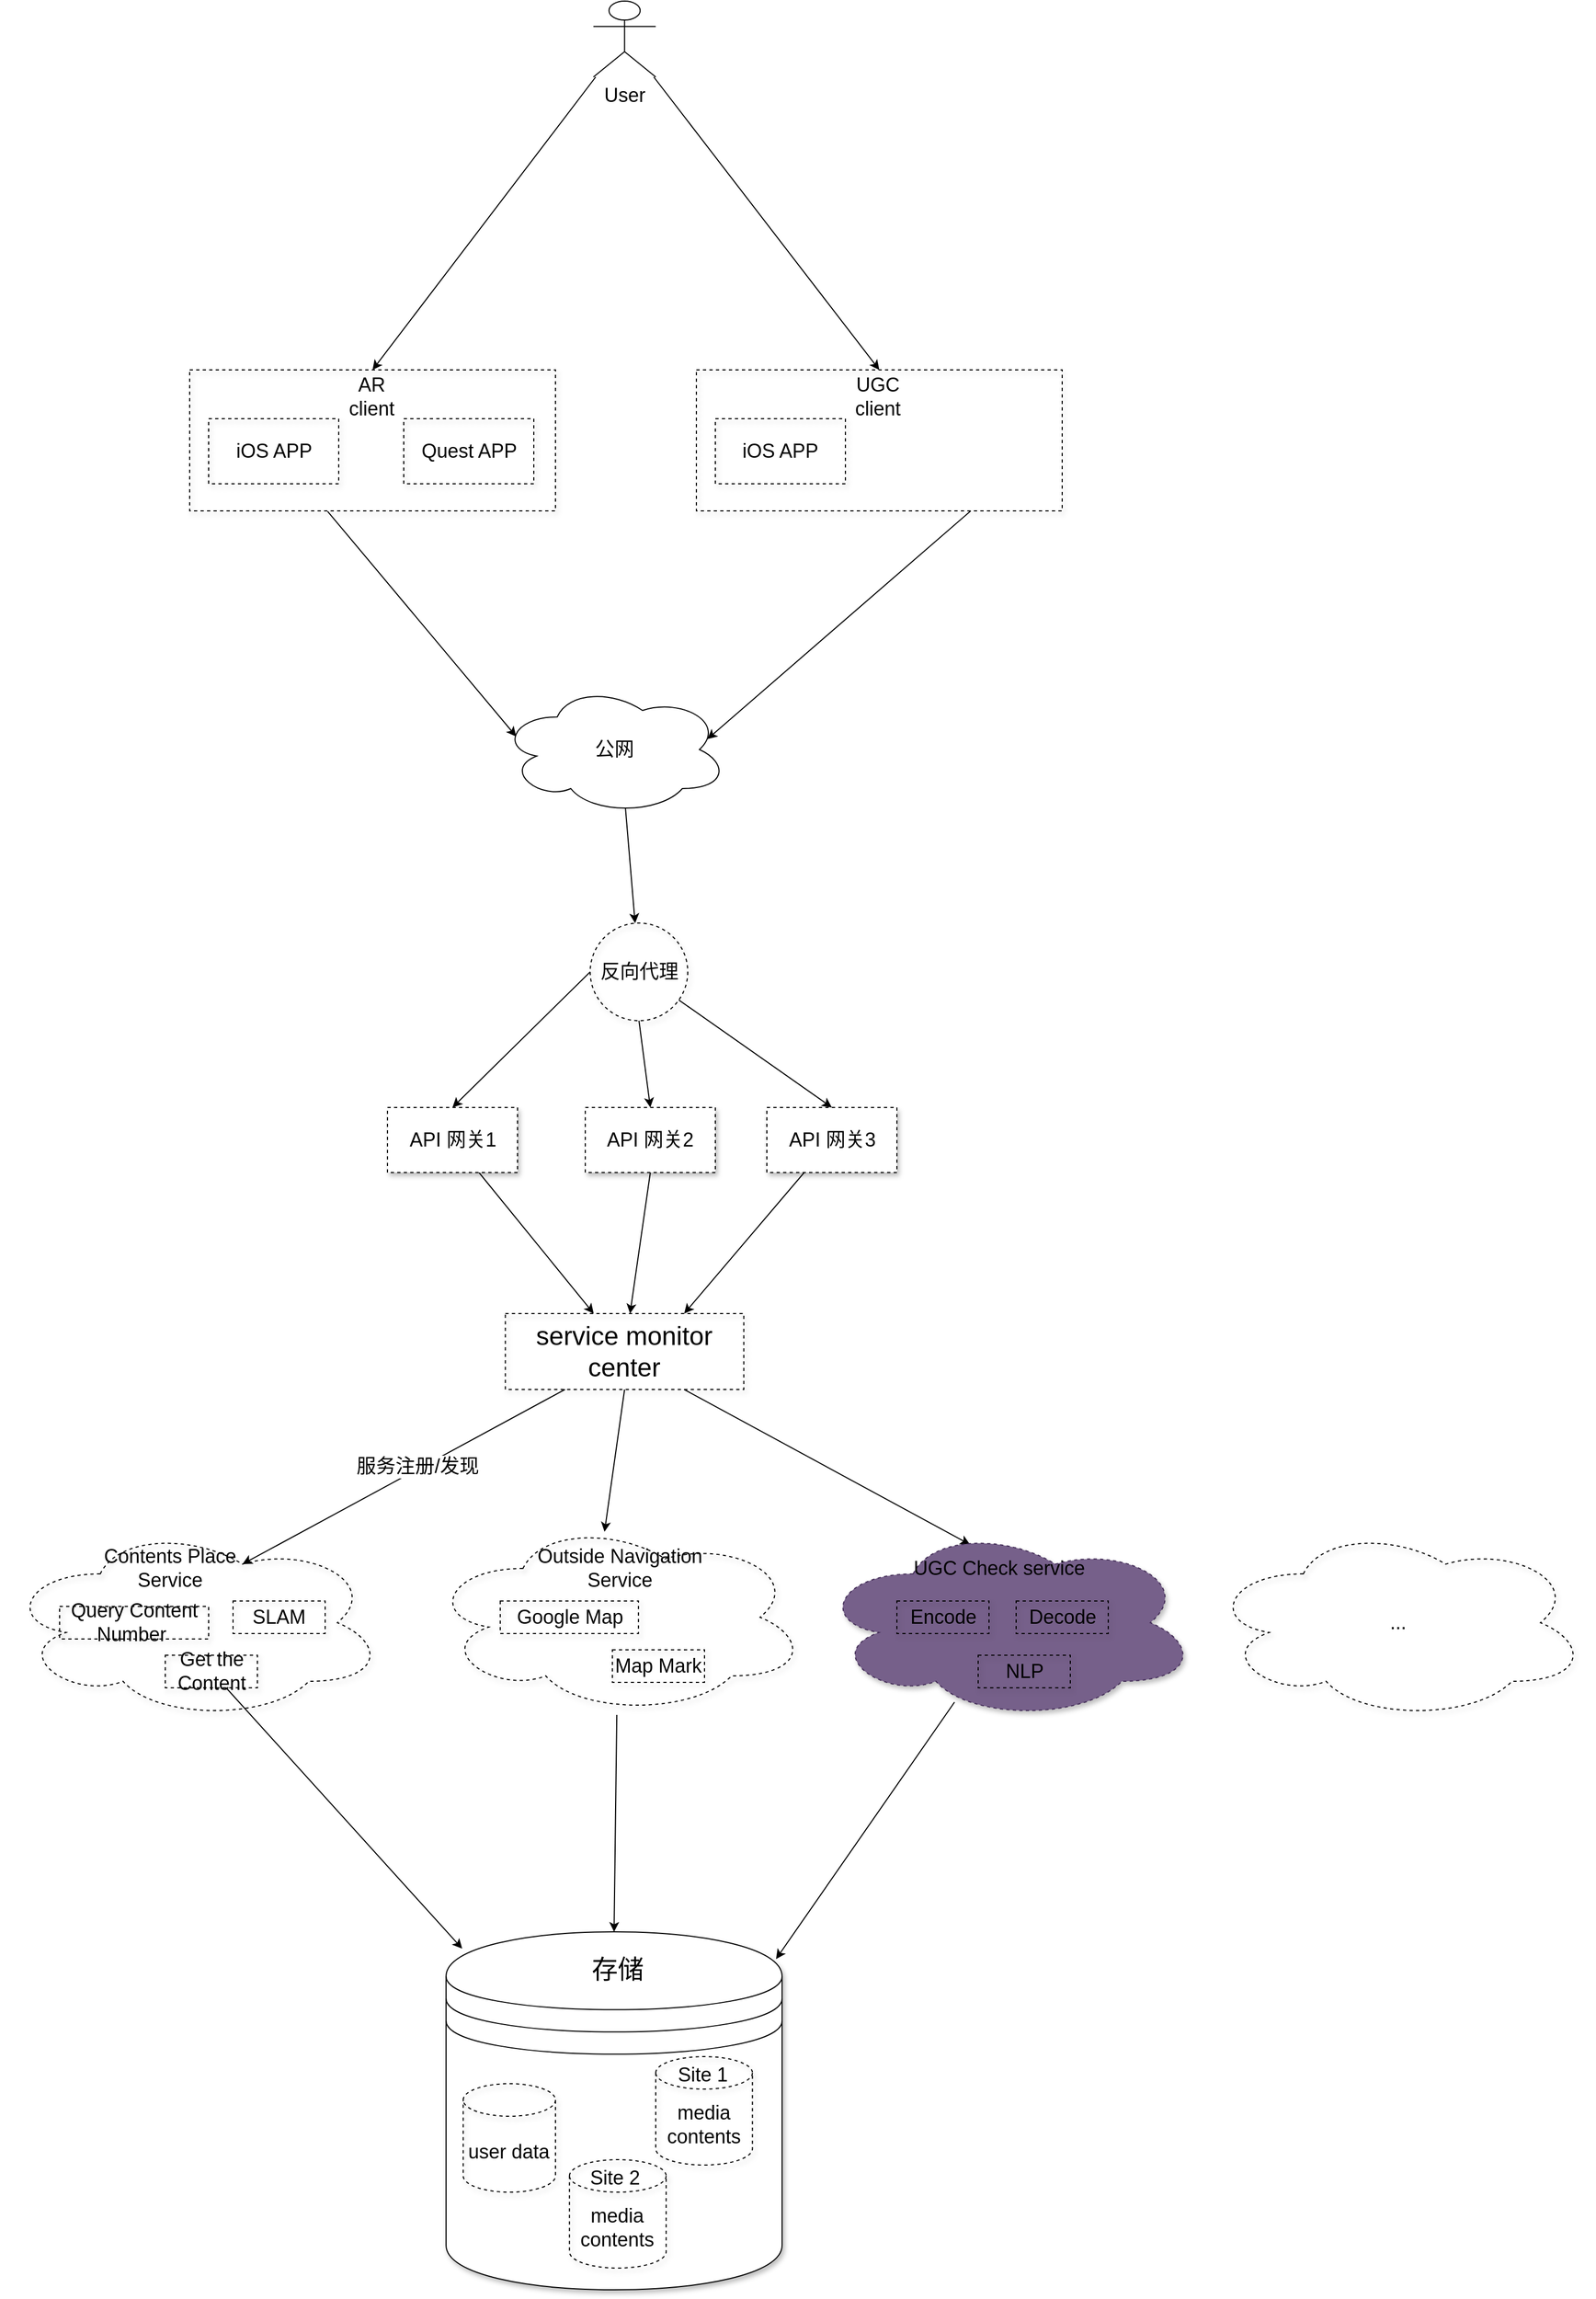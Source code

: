 <mxfile>
    <diagram id="7t8PscA0Z8yVZJpWDt_T" name="Page-1">
        <mxGraphModel dx="2110" dy="-1674" grid="1" gridSize="10" guides="1" tooltips="1" connect="1" arrows="1" fold="0" page="0" pageScale="1" pageWidth="1200" pageHeight="1600" math="0" shadow="0">
            <root>
                <mxCell id="0"/>
                <mxCell id="1" parent="0"/>
                <mxCell id="116" value="" style="shape=datastore;whiteSpace=wrap;html=1;shadow=1;fontSize=18;" vertex="1" parent="1">
                    <mxGeometry x="246.56" y="4810" width="310" height="330" as="geometry"/>
                </mxCell>
                <mxCell id="2" value="" style="ellipse;shape=cloud;whiteSpace=wrap;html=1;shadow=1;dashed=1;strokeColor=default;fontSize=18;fillColor=none;" vertex="1" parent="1">
                    <mxGeometry x="-160" y="4435" width="350" height="180" as="geometry"/>
                </mxCell>
                <mxCell id="120" style="edgeStyle=none;sketch=0;html=1;entryX=0.5;entryY=0;entryDx=0;entryDy=0;fontSize=24;" edge="1" parent="1" source="8" target="116">
                    <mxGeometry relative="1" as="geometry"/>
                </mxCell>
                <mxCell id="8" value="" style="ellipse;shape=cloud;whiteSpace=wrap;html=1;shadow=1;dashed=1;strokeColor=default;fontSize=18;fillColor=none;" vertex="1" parent="1">
                    <mxGeometry x="230" y="4430" width="350" height="180" as="geometry"/>
                </mxCell>
                <mxCell id="54" style="edgeStyle=none;sketch=0;html=1;entryX=0.07;entryY=0.4;entryDx=0;entryDy=0;entryPerimeter=0;fontSize=24;exitX=0.377;exitY=1.003;exitDx=0;exitDy=0;exitPerimeter=0;" edge="1" parent="1" source="10" target="51">
                    <mxGeometry relative="1" as="geometry"/>
                </mxCell>
                <mxCell id="10" value="" style="rounded=0;whiteSpace=wrap;html=1;shadow=1;dashed=1;strokeColor=default;fontSize=18;fillColor=none;" vertex="1" parent="1">
                    <mxGeometry x="10" y="3370" width="337.5" height="130" as="geometry"/>
                </mxCell>
                <mxCell id="11" value="AR client" style="text;html=1;strokeColor=none;fillColor=none;align=center;verticalAlign=middle;whiteSpace=wrap;rounded=0;shadow=1;dashed=1;fontSize=18;" vertex="1" parent="1">
                    <mxGeometry x="147.5" y="3380" width="60" height="30" as="geometry"/>
                </mxCell>
                <mxCell id="12" value="iOS APP" style="rounded=0;whiteSpace=wrap;html=1;shadow=1;dashed=1;strokeColor=default;fontSize=18;fillColor=none;" vertex="1" parent="1">
                    <mxGeometry x="27.5" y="3415" width="120" height="60" as="geometry"/>
                </mxCell>
                <mxCell id="13" value="Quest APP" style="rounded=0;whiteSpace=wrap;html=1;shadow=1;dashed=1;strokeColor=default;fontSize=18;fillColor=none;" vertex="1" parent="1">
                    <mxGeometry x="207.5" y="3415" width="120" height="60" as="geometry"/>
                </mxCell>
                <mxCell id="18" style="html=1;fontSize=18;startArrow=none;startFill=0;endArrow=classic;endFill=1;exitX=0.55;exitY=0.95;exitDx=0;exitDy=0;exitPerimeter=0;" edge="1" parent="1" source="51" target="38">
                    <mxGeometry relative="1" as="geometry">
                        <mxPoint x="180" y="3760" as="sourcePoint"/>
                    </mxGeometry>
                </mxCell>
                <mxCell id="20" value="Contents Place Service" style="text;html=1;strokeColor=none;fillColor=none;align=center;verticalAlign=middle;whiteSpace=wrap;rounded=0;shadow=1;dashed=1;fontSize=18;" vertex="1" parent="1">
                    <mxGeometry x="-87.5" y="4460" width="157.5" height="30" as="geometry"/>
                </mxCell>
                <mxCell id="23" value="Query Content Number&amp;nbsp;" style="rounded=0;whiteSpace=wrap;html=1;shadow=1;dashed=1;strokeColor=default;fontSize=18;fillColor=none;" vertex="1" parent="1">
                    <mxGeometry x="-110" y="4510" width="137.5" height="30" as="geometry"/>
                </mxCell>
                <mxCell id="24" value="SLAM" style="rounded=0;whiteSpace=wrap;html=1;shadow=1;dashed=1;strokeColor=default;fontSize=18;fillColor=none;" vertex="1" parent="1">
                    <mxGeometry x="50" y="4505" width="85" height="30" as="geometry"/>
                </mxCell>
                <mxCell id="119" style="edgeStyle=none;sketch=0;html=1;fontSize=24;entryX=0.048;entryY=0.047;entryDx=0;entryDy=0;entryPerimeter=0;" edge="1" parent="1" source="25" target="116">
                    <mxGeometry relative="1" as="geometry"/>
                </mxCell>
                <mxCell id="25" value="Get the Content" style="rounded=0;whiteSpace=wrap;html=1;shadow=1;dashed=1;strokeColor=default;fontSize=18;fillColor=none;" vertex="1" parent="1">
                    <mxGeometry x="-12.5" y="4555" width="85" height="30" as="geometry"/>
                </mxCell>
                <mxCell id="26" value="Outside Navigation Service" style="text;html=1;strokeColor=none;fillColor=none;align=center;verticalAlign=middle;whiteSpace=wrap;rounded=0;shadow=1;dashed=1;fontSize=18;" vertex="1" parent="1">
                    <mxGeometry x="312.5" y="4460" width="187.5" height="30" as="geometry"/>
                </mxCell>
                <mxCell id="28" value="Google Map" style="rounded=0;whiteSpace=wrap;html=1;shadow=1;dashed=1;strokeColor=default;fontSize=18;fillColor=none;" vertex="1" parent="1">
                    <mxGeometry x="296.56" y="4505" width="127.5" height="30" as="geometry"/>
                </mxCell>
                <mxCell id="29" value="Map Mark" style="rounded=0;whiteSpace=wrap;html=1;shadow=1;dashed=1;strokeColor=default;fontSize=18;fillColor=none;" vertex="1" parent="1">
                    <mxGeometry x="400" y="4550" width="85" height="30" as="geometry"/>
                </mxCell>
                <mxCell id="78" style="sketch=0;html=1;exitX=0.25;exitY=1;exitDx=0;exitDy=0;entryX=0.625;entryY=0.2;entryDx=0;entryDy=0;entryPerimeter=0;fontSize=24;" edge="1" parent="1" source="34" target="2">
                    <mxGeometry relative="1" as="geometry"/>
                </mxCell>
                <mxCell id="129" value="服务注册/发现" style="edgeLabel;html=1;align=center;verticalAlign=middle;resizable=0;points=[];fontSize=18;" vertex="1" connectable="0" parent="78">
                    <mxGeometry x="-0.093" y="-3" relative="1" as="geometry">
                        <mxPoint as="offset"/>
                    </mxGeometry>
                </mxCell>
                <mxCell id="79" style="edgeStyle=none;sketch=0;html=1;exitX=0.5;exitY=1;exitDx=0;exitDy=0;fontSize=24;entryX=0.465;entryY=0.062;entryDx=0;entryDy=0;entryPerimeter=0;" edge="1" parent="1" source="34" target="8">
                    <mxGeometry relative="1" as="geometry"/>
                </mxCell>
                <mxCell id="80" style="edgeStyle=none;sketch=0;html=1;exitX=0.75;exitY=1;exitDx=0;exitDy=0;entryX=0.4;entryY=0.1;entryDx=0;entryDy=0;entryPerimeter=0;fontSize=24;" edge="1" parent="1" source="34" target="68">
                    <mxGeometry relative="1" as="geometry"/>
                </mxCell>
                <mxCell id="34" value="&lt;font style=&quot;font-size: 24px;&quot;&gt;service monitor center&lt;/font&gt;" style="rounded=0;whiteSpace=wrap;html=1;shadow=1;dashed=1;strokeColor=default;fontSize=18;fillColor=none;" vertex="1" parent="1">
                    <mxGeometry x="301.25" y="4240" width="220" height="70" as="geometry"/>
                </mxCell>
                <mxCell id="58" style="edgeStyle=none;sketch=0;html=1;exitX=0;exitY=0.5;exitDx=0;exitDy=0;entryX=0.5;entryY=0;entryDx=0;entryDy=0;fontSize=24;" edge="1" parent="1" source="38" target="56">
                    <mxGeometry relative="1" as="geometry"/>
                </mxCell>
                <mxCell id="59" style="edgeStyle=none;sketch=0;html=1;exitX=0.5;exitY=1;exitDx=0;exitDy=0;entryX=0.5;entryY=0;entryDx=0;entryDy=0;fontSize=24;" edge="1" parent="1" source="38" target="55">
                    <mxGeometry relative="1" as="geometry"/>
                </mxCell>
                <mxCell id="113" style="edgeStyle=none;sketch=0;html=1;entryX=0.5;entryY=0;entryDx=0;entryDy=0;fontSize=18;" edge="1" parent="1" source="38" target="112">
                    <mxGeometry relative="1" as="geometry"/>
                </mxCell>
                <mxCell id="38" value="反向代理" style="ellipse;whiteSpace=wrap;html=1;aspect=fixed;shadow=1;dashed=1;strokeColor=default;fontSize=18;fillColor=none;" vertex="1" parent="1">
                    <mxGeometry x="379.53" y="3880" width="90" height="90" as="geometry"/>
                </mxCell>
                <mxCell id="51" value="&lt;span style=&quot;font-size: 18px;&quot;&gt;公网&lt;/span&gt;" style="ellipse;shape=cloud;whiteSpace=wrap;html=1;" vertex="1" parent="1">
                    <mxGeometry x="296.56" y="3660" width="210" height="120" as="geometry"/>
                </mxCell>
                <mxCell id="61" style="edgeStyle=none;sketch=0;html=1;exitX=0.5;exitY=1;exitDx=0;exitDy=0;fontSize=24;" edge="1" parent="1" source="55" target="34">
                    <mxGeometry relative="1" as="geometry"/>
                </mxCell>
                <mxCell id="55" value="API 网关2" style="rounded=0;whiteSpace=wrap;html=1;shadow=1;dashed=1;fontSize=18;" vertex="1" parent="1">
                    <mxGeometry x="375" y="4050" width="120" height="60" as="geometry"/>
                </mxCell>
                <mxCell id="60" style="edgeStyle=none;sketch=0;html=1;fontSize=24;" edge="1" parent="1" source="56" target="34">
                    <mxGeometry relative="1" as="geometry"/>
                </mxCell>
                <mxCell id="56" value="API 网关1" style="rounded=0;whiteSpace=wrap;html=1;shadow=1;dashed=1;fontSize=18;" vertex="1" parent="1">
                    <mxGeometry x="192.5" y="4050" width="120" height="60" as="geometry"/>
                </mxCell>
                <mxCell id="64" value="media contents" style="shape=cylinder3;whiteSpace=wrap;html=1;boundedLbl=1;backgroundOutline=1;size=15;shadow=1;dashed=1;strokeColor=default;fontSize=18;fillColor=none;" vertex="1" parent="1">
                    <mxGeometry x="440" y="4925" width="89.22" height="100" as="geometry"/>
                </mxCell>
                <mxCell id="65" value="user data" style="shape=cylinder3;whiteSpace=wrap;html=1;boundedLbl=1;backgroundOutline=1;size=15;shadow=1;dashed=1;strokeColor=default;fontSize=18;fillColor=none;" vertex="1" parent="1">
                    <mxGeometry x="262.34" y="4950" width="85.16" height="100" as="geometry"/>
                </mxCell>
                <mxCell id="121" style="edgeStyle=none;sketch=0;html=1;entryX=0.982;entryY=0.076;entryDx=0;entryDy=0;entryPerimeter=0;fontSize=24;exitX=0.359;exitY=0.907;exitDx=0;exitDy=0;exitPerimeter=0;" edge="1" parent="1" source="68" target="116">
                    <mxGeometry relative="1" as="geometry"/>
                </mxCell>
                <mxCell id="68" value="" style="ellipse;shape=cloud;whiteSpace=wrap;html=1;shadow=1;dashed=1;strokeColor=#432D57;fontSize=18;fillColor=#76608a;fontColor=#ffffff;" vertex="1" parent="1">
                    <mxGeometry x="590" y="4435" width="350" height="180" as="geometry"/>
                </mxCell>
                <mxCell id="69" value="UGC Check&amp;nbsp;service" style="text;html=1;strokeColor=none;fillColor=none;align=center;verticalAlign=middle;whiteSpace=wrap;rounded=0;shadow=1;dashed=1;fontSize=18;" vertex="1" parent="1">
                    <mxGeometry x="662.5" y="4460" width="187.5" height="30" as="geometry"/>
                </mxCell>
                <mxCell id="70" value="Encode" style="rounded=0;whiteSpace=wrap;html=1;shadow=1;dashed=1;strokeColor=default;fontSize=18;fillColor=none;" vertex="1" parent="1">
                    <mxGeometry x="662.5" y="4505" width="85" height="30" as="geometry"/>
                </mxCell>
                <mxCell id="71" value="Decode" style="rounded=0;whiteSpace=wrap;html=1;shadow=1;dashed=1;strokeColor=default;fontSize=18;fillColor=none;" vertex="1" parent="1">
                    <mxGeometry x="772.5" y="4505" width="85" height="30" as="geometry"/>
                </mxCell>
                <mxCell id="72" value="NLP" style="rounded=0;whiteSpace=wrap;html=1;shadow=1;dashed=1;strokeColor=default;fontSize=18;fillColor=none;" vertex="1" parent="1">
                    <mxGeometry x="737.5" y="4555" width="85" height="30" as="geometry"/>
                </mxCell>
                <mxCell id="104" style="edgeStyle=none;sketch=0;html=1;entryX=0.5;entryY=0;entryDx=0;entryDy=0;fontSize=18;" edge="1" parent="1" source="94" target="97">
                    <mxGeometry relative="1" as="geometry"/>
                </mxCell>
                <mxCell id="106" style="edgeStyle=none;sketch=0;html=1;entryX=0.5;entryY=0;entryDx=0;entryDy=0;fontSize=18;" edge="1" parent="1" source="94" target="10">
                    <mxGeometry relative="1" as="geometry"/>
                </mxCell>
                <mxCell id="94" value="User" style="shape=umlActor;verticalLabelPosition=bottom;verticalAlign=top;html=1;outlineConnect=0;fontSize=18;" vertex="1" parent="1">
                    <mxGeometry x="382.5" y="3030" width="57.5" height="70" as="geometry"/>
                </mxCell>
                <mxCell id="111" style="edgeStyle=none;sketch=0;html=1;entryX=0.91;entryY=0.42;entryDx=0;entryDy=0;entryPerimeter=0;fontSize=18;exitX=0.75;exitY=1;exitDx=0;exitDy=0;" edge="1" parent="1" source="97" target="51">
                    <mxGeometry relative="1" as="geometry"/>
                </mxCell>
                <mxCell id="97" value="" style="rounded=0;whiteSpace=wrap;html=1;shadow=1;dashed=1;strokeColor=default;fontSize=18;fillColor=none;" vertex="1" parent="1">
                    <mxGeometry x="477.5" y="3370" width="337.5" height="130" as="geometry"/>
                </mxCell>
                <mxCell id="98" value="UGC&lt;br&gt;client" style="text;html=1;strokeColor=none;fillColor=none;align=center;verticalAlign=middle;whiteSpace=wrap;rounded=0;shadow=1;dashed=1;fontSize=18;" vertex="1" parent="1">
                    <mxGeometry x="615" y="3380" width="60" height="30" as="geometry"/>
                </mxCell>
                <mxCell id="99" value="iOS APP" style="rounded=0;whiteSpace=wrap;html=1;shadow=1;dashed=1;strokeColor=default;fontSize=18;fillColor=none;" vertex="1" parent="1">
                    <mxGeometry x="495" y="3415" width="120" height="60" as="geometry"/>
                </mxCell>
                <mxCell id="114" style="edgeStyle=none;sketch=0;html=1;entryX=0.75;entryY=0;entryDx=0;entryDy=0;fontSize=18;" edge="1" parent="1" source="112" target="34">
                    <mxGeometry relative="1" as="geometry"/>
                </mxCell>
                <mxCell id="112" value="API 网关3" style="rounded=0;whiteSpace=wrap;html=1;shadow=1;dashed=1;fontSize=18;" vertex="1" parent="1">
                    <mxGeometry x="542.5" y="4050" width="120" height="60" as="geometry"/>
                </mxCell>
                <mxCell id="118" value="&lt;span style=&quot;font-size: 24px;&quot;&gt;存储&lt;/span&gt;" style="text;html=1;strokeColor=none;fillColor=none;align=center;verticalAlign=middle;whiteSpace=wrap;rounded=0;shadow=1;fontSize=18;" vertex="1" parent="1">
                    <mxGeometry x="339.77" y="4830" width="130.47" height="30" as="geometry"/>
                </mxCell>
                <mxCell id="122" value="media contents" style="shape=cylinder3;whiteSpace=wrap;html=1;boundedLbl=1;backgroundOutline=1;size=15;shadow=1;dashed=1;strokeColor=default;fontSize=18;fillColor=none;" vertex="1" parent="1">
                    <mxGeometry x="360.39" y="5020" width="89.22" height="100" as="geometry"/>
                </mxCell>
                <mxCell id="123" value="&lt;font style=&quot;font-size: 18px;&quot;&gt;Site 1&lt;/font&gt;" style="text;html=1;strokeColor=none;fillColor=none;align=center;verticalAlign=middle;whiteSpace=wrap;rounded=0;shadow=1;fontSize=24;" vertex="1" parent="1">
                    <mxGeometry x="445.86" y="4925" width="75.39" height="30" as="geometry"/>
                </mxCell>
                <mxCell id="124" value="&lt;font style=&quot;font-size: 18px;&quot;&gt;Site 2&lt;/font&gt;" style="text;html=1;strokeColor=none;fillColor=none;align=center;verticalAlign=middle;whiteSpace=wrap;rounded=0;shadow=1;fontSize=24;" vertex="1" parent="1">
                    <mxGeometry x="364.61" y="5020" width="75.39" height="30" as="geometry"/>
                </mxCell>
                <mxCell id="128" value="..." style="ellipse;shape=cloud;whiteSpace=wrap;html=1;shadow=1;dashed=1;strokeColor=default;fontSize=18;fillColor=none;" vertex="1" parent="1">
                    <mxGeometry x="950" y="4435" width="350" height="180" as="geometry"/>
                </mxCell>
            </root>
        </mxGraphModel>
    </diagram>
</mxfile>